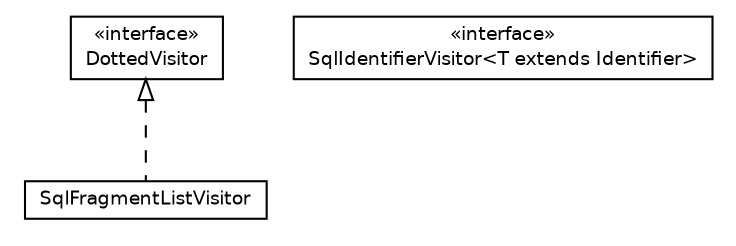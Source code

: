 #!/usr/local/bin/dot
#
# Class diagram 
# Generated by UMLGraph version R5_6 (http://www.umlgraph.org/)
#

digraph G {
	edge [fontname="Helvetica",fontsize=10,labelfontname="Helvetica",labelfontsize=10];
	node [fontname="Helvetica",fontsize=10,shape=plaintext];
	nodesep=0.25;
	ranksep=0.5;
	// net.ljcomputing.sql.visitor.DottedVisitor
	c30 [label=<<table title="net.ljcomputing.sql.visitor.DottedVisitor" border="0" cellborder="1" cellspacing="0" cellpadding="2" port="p" href="./DottedVisitor.html">
		<tr><td><table border="0" cellspacing="0" cellpadding="1">
<tr><td align="center" balign="center"> &#171;interface&#187; </td></tr>
<tr><td align="center" balign="center"> DottedVisitor </td></tr>
		</table></td></tr>
		</table>>, URL="./DottedVisitor.html", fontname="Helvetica", fontcolor="black", fontsize=9.0];
	// net.ljcomputing.sql.visitor.SqlIdentifierVisitor<T extends net.ljcomputing.sql.identifier.Identifier>
	c31 [label=<<table title="net.ljcomputing.sql.visitor.SqlIdentifierVisitor" border="0" cellborder="1" cellspacing="0" cellpadding="2" port="p" href="./SqlIdentifierVisitor.html">
		<tr><td><table border="0" cellspacing="0" cellpadding="1">
<tr><td align="center" balign="center"> &#171;interface&#187; </td></tr>
<tr><td align="center" balign="center"> SqlIdentifierVisitor&lt;T extends Identifier&gt; </td></tr>
		</table></td></tr>
		</table>>, URL="./SqlIdentifierVisitor.html", fontname="Helvetica", fontcolor="black", fontsize=9.0];
	// net.ljcomputing.sql.visitor.SqlFragmentListVisitor
	c32 [label=<<table title="net.ljcomputing.sql.visitor.SqlFragmentListVisitor" border="0" cellborder="1" cellspacing="0" cellpadding="2" port="p" href="./SqlFragmentListVisitor.html">
		<tr><td><table border="0" cellspacing="0" cellpadding="1">
<tr><td align="center" balign="center"> SqlFragmentListVisitor </td></tr>
		</table></td></tr>
		</table>>, URL="./SqlFragmentListVisitor.html", fontname="Helvetica", fontcolor="black", fontsize=9.0];
	//net.ljcomputing.sql.visitor.SqlFragmentListVisitor implements net.ljcomputing.sql.visitor.DottedVisitor
	c30:p -> c32:p [dir=back,arrowtail=empty,style=dashed];
}

